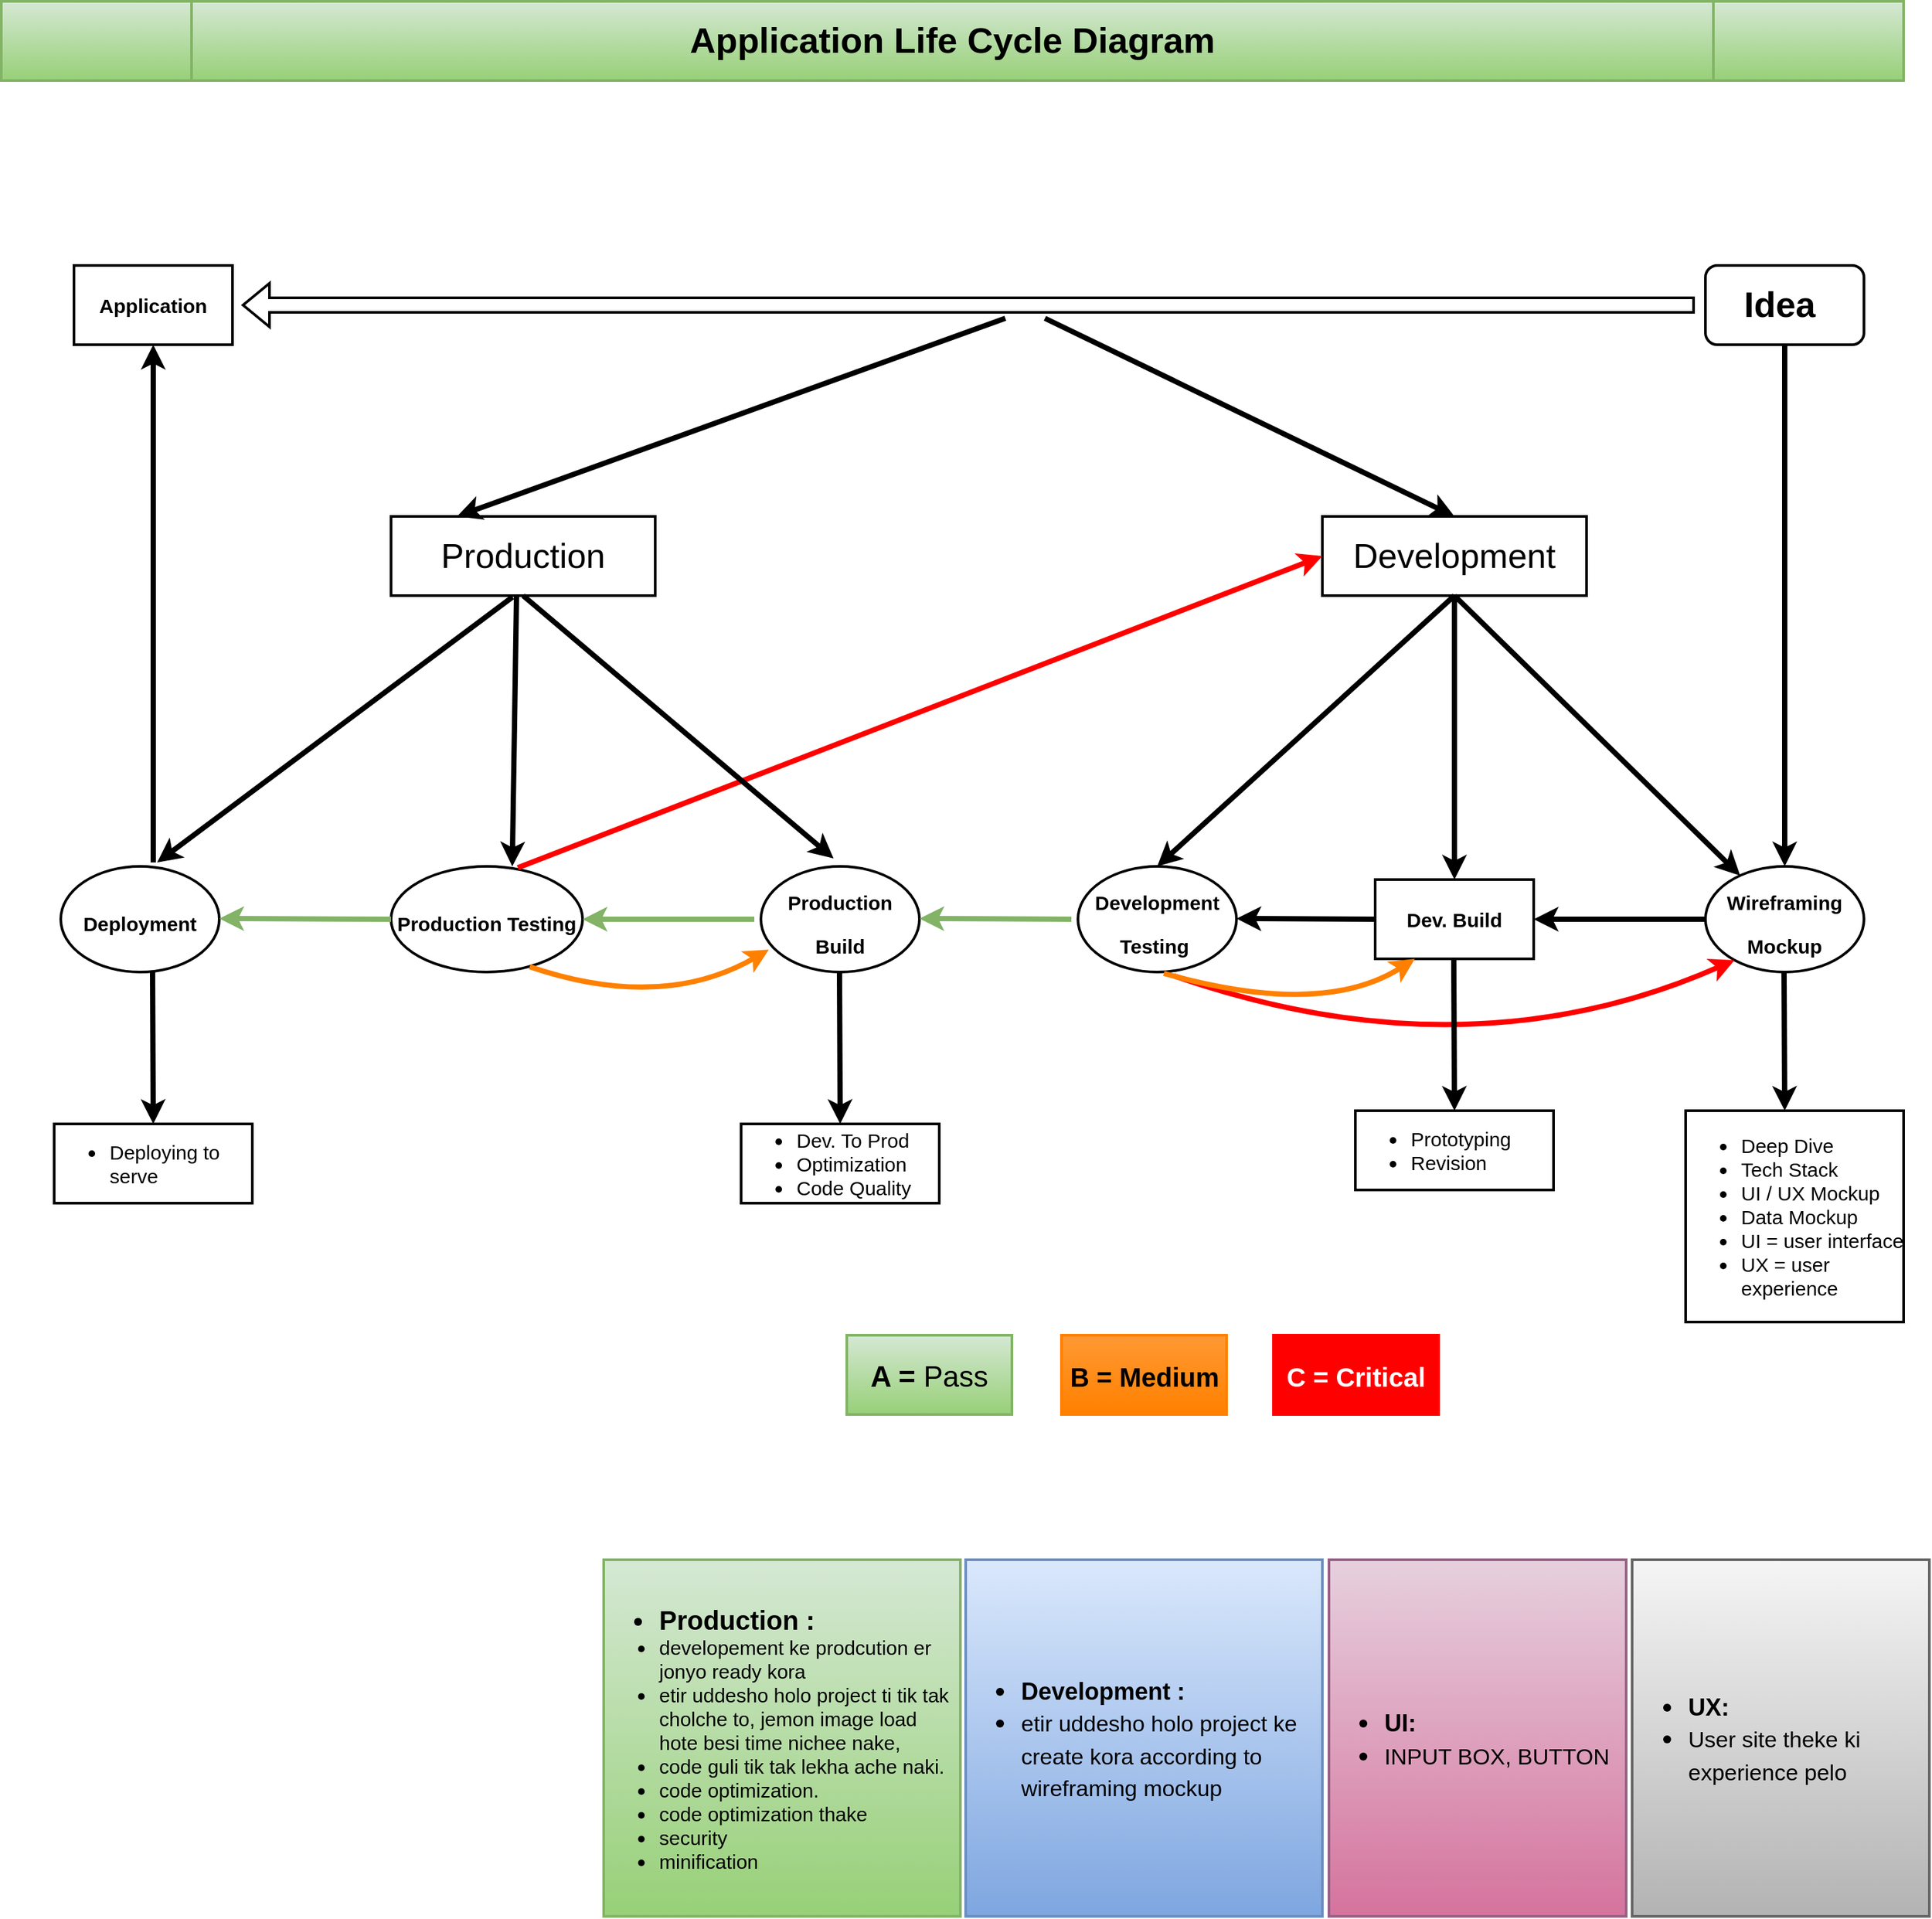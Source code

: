 <mxfile version="15.6.2" type="github" pages="3">
  <diagram id="QyyloWuUuczWYXhQfjAA" name="Page-3">
    <mxGraphModel dx="1784" dy="393" grid="1" gridSize="10" guides="1" tooltips="1" connect="1" arrows="1" fold="1" page="1" pageScale="1" pageWidth="850" pageHeight="1100" math="0" shadow="0">
      <root>
        <mxCell id="Z68wc-MWNhTlL6lFLuZK-0" />
        <mxCell id="Z68wc-MWNhTlL6lFLuZK-1" parent="Z68wc-MWNhTlL6lFLuZK-0" />
        <mxCell id="kr9_iDYJ5C5E8U4kxon4-0" value="&lt;font style=&quot;font-size: 27px&quot;&gt;&lt;b&gt;Application Life Cycle Diagram&lt;/b&gt;&lt;/font&gt;" style="shape=process;whiteSpace=wrap;html=1;backgroundOutline=1;fontSize=13;strokeWidth=2;align=center;fillColor=#d5e8d4;gradientColor=#97d077;strokeColor=#82b366;" vertex="1" parent="Z68wc-MWNhTlL6lFLuZK-1">
          <mxGeometry x="-600" y="20" width="1440" height="60" as="geometry" />
        </mxCell>
        <mxCell id="kr9_iDYJ5C5E8U4kxon4-1" value="&lt;font color=&quot;#000000&quot;&gt;&lt;b&gt;Idea&amp;nbsp;&lt;/b&gt;&lt;/font&gt;" style="rounded=1;whiteSpace=wrap;html=1;fontSize=27;fontColor=#FFFFFF;strokeWidth=2;align=center;" vertex="1" parent="Z68wc-MWNhTlL6lFLuZK-1">
          <mxGeometry x="690" y="220" width="120" height="60" as="geometry" />
        </mxCell>
        <mxCell id="kr9_iDYJ5C5E8U4kxon4-2" value="&lt;b&gt;&lt;font style=&quot;font-size: 15px&quot;&gt;Wireframing Mockup&lt;/font&gt;&lt;/b&gt;" style="ellipse;whiteSpace=wrap;html=1;fontSize=27;fontColor=#000000;strokeWidth=2;align=center;" vertex="1" parent="Z68wc-MWNhTlL6lFLuZK-1">
          <mxGeometry x="690" y="675" width="120" height="80" as="geometry" />
        </mxCell>
        <mxCell id="kr9_iDYJ5C5E8U4kxon4-3" value="&lt;b&gt;Dev. Build&lt;/b&gt;" style="rounded=0;whiteSpace=wrap;html=1;fontSize=15;fontColor=#000000;strokeWidth=2;align=center;" vertex="1" parent="Z68wc-MWNhTlL6lFLuZK-1">
          <mxGeometry x="440" y="685" width="120" height="60" as="geometry" />
        </mxCell>
        <mxCell id="kr9_iDYJ5C5E8U4kxon4-4" value="&lt;b&gt;&lt;font style=&quot;font-size: 15px&quot;&gt;Development&lt;br&gt;Testing&amp;nbsp;&lt;br&gt;&lt;/font&gt;&lt;/b&gt;" style="ellipse;whiteSpace=wrap;html=1;fontSize=27;fontColor=#000000;strokeWidth=2;align=center;" vertex="1" parent="Z68wc-MWNhTlL6lFLuZK-1">
          <mxGeometry x="215" y="675" width="120" height="80" as="geometry" />
        </mxCell>
        <mxCell id="kr9_iDYJ5C5E8U4kxon4-5" value="&lt;b&gt;&lt;font style=&quot;font-size: 15px&quot;&gt;Production Build&lt;/font&gt;&lt;/b&gt;" style="ellipse;whiteSpace=wrap;html=1;fontSize=27;fontColor=#000000;strokeWidth=2;align=center;" vertex="1" parent="Z68wc-MWNhTlL6lFLuZK-1">
          <mxGeometry x="-25" y="675" width="120" height="80" as="geometry" />
        </mxCell>
        <mxCell id="kr9_iDYJ5C5E8U4kxon4-6" value="&lt;b&gt;&lt;font style=&quot;font-size: 15px&quot;&gt;Production Testing&lt;/font&gt;&lt;/b&gt;" style="ellipse;whiteSpace=wrap;html=1;fontSize=27;fontColor=#000000;strokeWidth=2;align=center;" vertex="1" parent="Z68wc-MWNhTlL6lFLuZK-1">
          <mxGeometry x="-305" y="675" width="145" height="80" as="geometry" />
        </mxCell>
        <mxCell id="kr9_iDYJ5C5E8U4kxon4-7" value="&lt;b&gt;&lt;font style=&quot;font-size: 15px&quot;&gt;Deployment&lt;/font&gt;&lt;/b&gt;" style="ellipse;whiteSpace=wrap;html=1;fontSize=27;fontColor=#000000;strokeWidth=2;align=center;" vertex="1" parent="Z68wc-MWNhTlL6lFLuZK-1">
          <mxGeometry x="-555" y="675" width="120" height="80" as="geometry" />
        </mxCell>
        <mxCell id="kr9_iDYJ5C5E8U4kxon4-8" value="&lt;b&gt;Application&lt;/b&gt;" style="rounded=0;whiteSpace=wrap;html=1;fontSize=15;fontColor=#000000;strokeWidth=2;align=center;" vertex="1" parent="Z68wc-MWNhTlL6lFLuZK-1">
          <mxGeometry x="-545" y="220" width="120" height="60" as="geometry" />
        </mxCell>
        <mxCell id="kr9_iDYJ5C5E8U4kxon4-10" value="" style="shape=flexArrow;endArrow=classic;html=1;rounded=0;fontSize=15;fontColor=#000000;strokeWidth=2;" edge="1" parent="Z68wc-MWNhTlL6lFLuZK-1">
          <mxGeometry width="50" height="50" relative="1" as="geometry">
            <mxPoint x="682" y="250" as="sourcePoint" />
            <mxPoint x="-418" y="250" as="targetPoint" />
          </mxGeometry>
        </mxCell>
        <mxCell id="kr9_iDYJ5C5E8U4kxon4-11" value="" style="endArrow=classic;html=1;rounded=0;fontSize=16;fontColor=#000000;strokeWidth=4;exitX=0.5;exitY=1;exitDx=0;exitDy=0;entryX=0.5;entryY=0;entryDx=0;entryDy=0;" edge="1" parent="Z68wc-MWNhTlL6lFLuZK-1" source="kr9_iDYJ5C5E8U4kxon4-1" target="kr9_iDYJ5C5E8U4kxon4-2">
          <mxGeometry width="50" height="50" relative="1" as="geometry">
            <mxPoint x="740" y="480" as="sourcePoint" />
            <mxPoint x="750" y="660" as="targetPoint" />
          </mxGeometry>
        </mxCell>
        <mxCell id="kr9_iDYJ5C5E8U4kxon4-12" value="" style="endArrow=classic;html=1;rounded=0;fontSize=16;fontColor=#000000;strokeWidth=4;entryX=1;entryY=0.5;entryDx=0;entryDy=0;exitX=0;exitY=0.5;exitDx=0;exitDy=0;" edge="1" parent="Z68wc-MWNhTlL6lFLuZK-1" source="kr9_iDYJ5C5E8U4kxon4-2" target="kr9_iDYJ5C5E8U4kxon4-3">
          <mxGeometry width="50" height="50" relative="1" as="geometry">
            <mxPoint x="650" y="755" as="sourcePoint" />
            <mxPoint x="650" y="885" as="targetPoint" />
          </mxGeometry>
        </mxCell>
        <mxCell id="kr9_iDYJ5C5E8U4kxon4-13" value="" style="endArrow=classic;html=1;rounded=0;fontSize=16;fontColor=#000000;strokeWidth=4;entryX=1;entryY=0.5;entryDx=0;entryDy=0;" edge="1" parent="Z68wc-MWNhTlL6lFLuZK-1">
          <mxGeometry width="50" height="50" relative="1" as="geometry">
            <mxPoint x="440" y="715" as="sourcePoint" />
            <mxPoint x="335" y="714.5" as="targetPoint" />
          </mxGeometry>
        </mxCell>
        <mxCell id="kr9_iDYJ5C5E8U4kxon4-14" value="" style="endArrow=classic;html=1;rounded=0;fontSize=16;fontColor=#000000;strokeWidth=4;entryX=1;entryY=0.5;entryDx=0;entryDy=0;fillColor=#d5e8d4;gradientColor=#97d077;strokeColor=#82b366;" edge="1" parent="Z68wc-MWNhTlL6lFLuZK-1">
          <mxGeometry width="50" height="50" relative="1" as="geometry">
            <mxPoint x="210" y="715" as="sourcePoint" />
            <mxPoint x="95" y="714.5" as="targetPoint" />
          </mxGeometry>
        </mxCell>
        <mxCell id="kr9_iDYJ5C5E8U4kxon4-17" value="" style="endArrow=classic;html=1;rounded=0;fontSize=16;fontColor=#000000;strokeWidth=4;entryX=0.5;entryY=1;entryDx=0;entryDy=0;" edge="1" parent="Z68wc-MWNhTlL6lFLuZK-1" target="kr9_iDYJ5C5E8U4kxon4-8">
          <mxGeometry width="50" height="50" relative="1" as="geometry">
            <mxPoint x="-485" y="672" as="sourcePoint" />
            <mxPoint x="-440" y="510" as="targetPoint" />
          </mxGeometry>
        </mxCell>
        <mxCell id="kr9_iDYJ5C5E8U4kxon4-18" value="Development" style="rounded=0;whiteSpace=wrap;html=1;fontSize=26;fontColor=#000000;strokeWidth=2;align=center;" vertex="1" parent="Z68wc-MWNhTlL6lFLuZK-1">
          <mxGeometry x="400" y="410" width="200" height="60" as="geometry" />
        </mxCell>
        <mxCell id="kr9_iDYJ5C5E8U4kxon4-19" value="" style="endArrow=classic;html=1;rounded=0;fontSize=16;fontColor=#000000;strokeWidth=4;entryX=0.5;entryY=0;entryDx=0;entryDy=0;exitX=0.5;exitY=1;exitDx=0;exitDy=0;" edge="1" parent="Z68wc-MWNhTlL6lFLuZK-1" source="kr9_iDYJ5C5E8U4kxon4-18" target="kr9_iDYJ5C5E8U4kxon4-3">
          <mxGeometry width="50" height="50" relative="1" as="geometry">
            <mxPoint x="600" y="550" as="sourcePoint" />
            <mxPoint x="470" y="550" as="targetPoint" />
          </mxGeometry>
        </mxCell>
        <mxCell id="kr9_iDYJ5C5E8U4kxon4-20" value="" style="endArrow=classic;html=1;rounded=0;fontSize=16;fontColor=#000000;strokeWidth=4;entryX=0.5;entryY=0;entryDx=0;entryDy=0;" edge="1" parent="Z68wc-MWNhTlL6lFLuZK-1" target="kr9_iDYJ5C5E8U4kxon4-4">
          <mxGeometry width="50" height="50" relative="1" as="geometry">
            <mxPoint x="500" y="470" as="sourcePoint" />
            <mxPoint x="400" y="685" as="targetPoint" />
          </mxGeometry>
        </mxCell>
        <mxCell id="kr9_iDYJ5C5E8U4kxon4-21" value="" style="endArrow=classic;html=1;rounded=0;fontSize=16;fontColor=#000000;strokeWidth=4;exitX=0.5;exitY=1;exitDx=0;exitDy=0;" edge="1" parent="Z68wc-MWNhTlL6lFLuZK-1" source="kr9_iDYJ5C5E8U4kxon4-18" target="kr9_iDYJ5C5E8U4kxon4-2">
          <mxGeometry width="50" height="50" relative="1" as="geometry">
            <mxPoint x="600" y="470" as="sourcePoint" />
            <mxPoint x="600" y="685" as="targetPoint" />
          </mxGeometry>
        </mxCell>
        <mxCell id="kr9_iDYJ5C5E8U4kxon4-22" value="" style="endArrow=classic;html=1;rounded=0;fontSize=16;fontColor=#000000;strokeWidth=4;exitX=0.5;exitY=1;exitDx=0;exitDy=0;entryX=0.5;entryY=0;entryDx=0;entryDy=0;" edge="1" parent="Z68wc-MWNhTlL6lFLuZK-1" target="kr9_iDYJ5C5E8U4kxon4-18">
          <mxGeometry width="50" height="50" relative="1" as="geometry">
            <mxPoint x="190" y="260" as="sourcePoint" />
            <mxPoint x="317.326" y="467.966" as="targetPoint" />
          </mxGeometry>
        </mxCell>
        <mxCell id="kr9_iDYJ5C5E8U4kxon4-23" value="" style="curved=1;endArrow=classic;html=1;rounded=0;fontSize=26;fontColor=#000000;strokeWidth=4;entryX=0.183;entryY=0.95;entryDx=0;entryDy=0;entryPerimeter=0;exitX=0.608;exitY=1.038;exitDx=0;exitDy=0;fillColor=#f8cecc;gradientColor=#ea6b66;strokeColor=#FF0000;exitPerimeter=0;" edge="1" parent="Z68wc-MWNhTlL6lFLuZK-1" source="kr9_iDYJ5C5E8U4kxon4-4">
          <mxGeometry width="50" height="50" relative="1" as="geometry">
            <mxPoint x="275" y="750" as="sourcePoint" />
            <mxPoint x="711.96" y="746" as="targetPoint" />
            <Array as="points">
              <mxPoint x="510" y="835" />
            </Array>
          </mxGeometry>
        </mxCell>
        <mxCell id="kr9_iDYJ5C5E8U4kxon4-24" value="" style="endArrow=classic;html=1;rounded=0;fontSize=16;fontColor=#000000;strokeWidth=4;exitX=0.5;exitY=1;exitDx=0;exitDy=0;" edge="1" parent="Z68wc-MWNhTlL6lFLuZK-1">
          <mxGeometry width="50" height="50" relative="1" as="geometry">
            <mxPoint x="499.5" y="745" as="sourcePoint" />
            <mxPoint x="500" y="860" as="targetPoint" />
          </mxGeometry>
        </mxCell>
        <mxCell id="kr9_iDYJ5C5E8U4kxon4-25" value="&lt;ul&gt;&lt;li&gt;Prototyping&lt;/li&gt;&lt;li&gt;Revision&lt;/li&gt;&lt;/ul&gt;" style="rounded=0;whiteSpace=wrap;html=1;fontSize=15;fontColor=#000000;strokeWidth=2;align=left;" vertex="1" parent="Z68wc-MWNhTlL6lFLuZK-1">
          <mxGeometry x="425" y="860" width="150" height="60" as="geometry" />
        </mxCell>
        <mxCell id="kr9_iDYJ5C5E8U4kxon4-27" value="" style="curved=1;endArrow=classic;html=1;rounded=0;fontSize=26;fontColor=#000000;strokeWidth=4;entryX=0.25;entryY=1;entryDx=0;entryDy=0;strokeColor=#FF8000;" edge="1" parent="Z68wc-MWNhTlL6lFLuZK-1" target="kr9_iDYJ5C5E8U4kxon4-3">
          <mxGeometry width="50" height="50" relative="1" as="geometry">
            <mxPoint x="280" y="756" as="sourcePoint" />
            <mxPoint x="490" y="750" as="targetPoint" />
            <Array as="points">
              <mxPoint x="400" y="790" />
            </Array>
          </mxGeometry>
        </mxCell>
        <mxCell id="kr9_iDYJ5C5E8U4kxon4-28" value="&lt;font style=&quot;font-size: 22px&quot;&gt;&lt;b&gt;A = &lt;/b&gt;Pass&lt;/font&gt;" style="rounded=0;whiteSpace=wrap;html=1;fontSize=26;strokeWidth=2;align=center;fillColor=#d5e8d4;gradientColor=#97d077;strokeColor=#82b366;" vertex="1" parent="Z68wc-MWNhTlL6lFLuZK-1">
          <mxGeometry x="40" y="1030" width="125" height="60" as="geometry" />
        </mxCell>
        <mxCell id="kr9_iDYJ5C5E8U4kxon4-29" value="&lt;font size=&quot;1&quot;&gt;&lt;b style=&quot;font-size: 20px&quot;&gt;B = Medium&lt;/b&gt;&lt;/font&gt;" style="rounded=0;whiteSpace=wrap;html=1;fontSize=26;strokeWidth=2;align=center;fillColor=#FF9933;strokeColor=#FF8000;gradientColor=#FF8000;" vertex="1" parent="Z68wc-MWNhTlL6lFLuZK-1">
          <mxGeometry x="202.5" y="1030" width="125" height="60" as="geometry" />
        </mxCell>
        <mxCell id="kr9_iDYJ5C5E8U4kxon4-31" value="&lt;font size=&quot;1&quot; color=&quot;#ffffff&quot;&gt;&lt;b style=&quot;font-size: 20px&quot;&gt;C = Critical&lt;/b&gt;&lt;/font&gt;" style="rounded=0;whiteSpace=wrap;html=1;fontSize=26;strokeWidth=2;align=center;fillColor=#FF0000;strokeColor=#FF0000;gradientColor=#FF0000;" vertex="1" parent="Z68wc-MWNhTlL6lFLuZK-1">
          <mxGeometry x="363" y="1030" width="125" height="60" as="geometry" />
        </mxCell>
        <mxCell id="kr9_iDYJ5C5E8U4kxon4-32" value="" style="endArrow=classic;html=1;rounded=0;fontSize=16;fontColor=#000000;strokeWidth=4;exitX=0.5;exitY=1;exitDx=0;exitDy=0;" edge="1" parent="Z68wc-MWNhTlL6lFLuZK-1">
          <mxGeometry width="50" height="50" relative="1" as="geometry">
            <mxPoint x="34.5" y="755" as="sourcePoint" />
            <mxPoint x="35" y="870" as="targetPoint" />
          </mxGeometry>
        </mxCell>
        <mxCell id="kr9_iDYJ5C5E8U4kxon4-33" value="&lt;ul&gt;&lt;li&gt;Dev. To Prod&lt;/li&gt;&lt;li&gt;Optimization&lt;/li&gt;&lt;li&gt;Code Quality&lt;/li&gt;&lt;/ul&gt;" style="rounded=0;whiteSpace=wrap;html=1;fontSize=15;fontColor=#000000;strokeWidth=2;align=left;" vertex="1" parent="Z68wc-MWNhTlL6lFLuZK-1">
          <mxGeometry x="-40" y="870" width="150" height="60" as="geometry" />
        </mxCell>
        <mxCell id="kr9_iDYJ5C5E8U4kxon4-34" value="" style="endArrow=classic;html=1;rounded=0;fontSize=16;fontColor=#000000;strokeWidth=4;fillColor=#d5e8d4;gradientColor=#97d077;strokeColor=#82b366;" edge="1" parent="Z68wc-MWNhTlL6lFLuZK-1">
          <mxGeometry width="50" height="50" relative="1" as="geometry">
            <mxPoint x="-30" y="715" as="sourcePoint" />
            <mxPoint x="-160" y="715" as="targetPoint" />
          </mxGeometry>
        </mxCell>
        <mxCell id="kr9_iDYJ5C5E8U4kxon4-35" value="" style="endArrow=classic;html=1;rounded=0;fontSize=20;fontColor=#FFFFFF;strokeColor=#FF0000;strokeWidth=4;entryX=0;entryY=0.5;entryDx=0;entryDy=0;exitX=0.662;exitY=0.013;exitDx=0;exitDy=0;exitPerimeter=0;" edge="1" parent="Z68wc-MWNhTlL6lFLuZK-1" source="kr9_iDYJ5C5E8U4kxon4-6" target="kr9_iDYJ5C5E8U4kxon4-18">
          <mxGeometry width="50" height="50" relative="1" as="geometry">
            <mxPoint x="-210" y="670" as="sourcePoint" />
            <mxPoint x="-170" y="625" as="targetPoint" />
          </mxGeometry>
        </mxCell>
        <mxCell id="kr9_iDYJ5C5E8U4kxon4-36" value="" style="curved=1;endArrow=classic;html=1;rounded=0;fontSize=26;fontColor=#000000;strokeWidth=4;entryX=0.05;entryY=0.788;entryDx=0;entryDy=0;strokeColor=#FF8000;entryPerimeter=0;" edge="1" parent="Z68wc-MWNhTlL6lFLuZK-1" target="kr9_iDYJ5C5E8U4kxon4-5">
          <mxGeometry width="50" height="50" relative="1" as="geometry">
            <mxPoint x="-200" y="751" as="sourcePoint" />
            <mxPoint x="-30" y="740" as="targetPoint" />
            <Array as="points">
              <mxPoint x="-100" y="785" />
            </Array>
          </mxGeometry>
        </mxCell>
        <mxCell id="kr9_iDYJ5C5E8U4kxon4-37" value="&lt;ul&gt;&lt;li&gt;Deep Dive&lt;/li&gt;&lt;li&gt;Tech Stack&lt;/li&gt;&lt;li&gt;UI / UX Mockup&lt;/li&gt;&lt;li&gt;Data Mockup&lt;/li&gt;&lt;li&gt;UI = user interface&lt;/li&gt;&lt;li&gt;UX = user experience&lt;/li&gt;&lt;/ul&gt;" style="rounded=0;whiteSpace=wrap;html=1;fontSize=15;fontColor=#000000;strokeWidth=2;align=left;" vertex="1" parent="Z68wc-MWNhTlL6lFLuZK-1">
          <mxGeometry x="675" y="860" width="165" height="160" as="geometry" />
        </mxCell>
        <mxCell id="kr9_iDYJ5C5E8U4kxon4-38" value="" style="endArrow=classic;html=1;rounded=0;fontSize=16;fontColor=#000000;strokeWidth=4;exitX=0.5;exitY=1;exitDx=0;exitDy=0;" edge="1" parent="Z68wc-MWNhTlL6lFLuZK-1">
          <mxGeometry width="50" height="50" relative="1" as="geometry">
            <mxPoint x="749.5" y="755" as="sourcePoint" />
            <mxPoint x="750" y="860" as="targetPoint" />
          </mxGeometry>
        </mxCell>
        <mxCell id="kr9_iDYJ5C5E8U4kxon4-39" value="&lt;ul&gt;&lt;li&gt;&lt;font size=&quot;1&quot;&gt;&lt;b style=&quot;font-size: 18px&quot;&gt;Development :&amp;nbsp;&lt;/b&gt;&lt;/font&gt;&lt;/li&gt;&lt;li&gt;&lt;font style=&quot;font-size: 17px&quot;&gt;etir uddesho holo project ke create kora according to wireframing mockup&lt;/font&gt;&lt;/li&gt;&lt;/ul&gt;" style="rounded=0;whiteSpace=wrap;html=1;fontSize=20;strokeWidth=2;align=left;fillColor=#dae8fc;gradientColor=#7ea6e0;strokeColor=#6c8ebf;" vertex="1" parent="Z68wc-MWNhTlL6lFLuZK-1">
          <mxGeometry x="130" y="1200" width="270" height="270" as="geometry" />
        </mxCell>
        <mxCell id="kr9_iDYJ5C5E8U4kxon4-40" value="Production" style="rounded=0;whiteSpace=wrap;html=1;fontSize=26;fontColor=#000000;strokeWidth=2;align=center;" vertex="1" parent="Z68wc-MWNhTlL6lFLuZK-1">
          <mxGeometry x="-305" y="410" width="200" height="60" as="geometry" />
        </mxCell>
        <mxCell id="kr9_iDYJ5C5E8U4kxon4-41" value="&lt;ul&gt;&lt;li&gt;&lt;b&gt;&lt;font style=&quot;font-size: 20px&quot;&gt;Production :&lt;/font&gt;&lt;/b&gt;&lt;/li&gt;&lt;li style=&quot;font-size: 15px&quot;&gt;developement ke prodcution er jonyo ready kora&lt;/li&gt;&lt;li style=&quot;font-size: 15px&quot;&gt;&lt;font style=&quot;font-size: 15px&quot;&gt;etir uddesho holo project ti tik tak cholche to, jemon image load hote besi time nichee nake,&amp;nbsp;&lt;/font&gt;&lt;/li&gt;&lt;li style=&quot;font-size: 15px&quot;&gt;&lt;font style=&quot;font-size: 15px&quot;&gt;code guli tik tak lekha ache naki.&lt;/font&gt;&lt;/li&gt;&lt;li style=&quot;font-size: 15px&quot;&gt;&lt;font style=&quot;font-size: 15px&quot;&gt;code optimization.&lt;/font&gt;&lt;/li&gt;&lt;li style=&quot;font-size: 15px&quot;&gt;&lt;font style=&quot;font-size: 15px&quot;&gt;code optimization thake&lt;/font&gt;&lt;/li&gt;&lt;li style=&quot;font-size: 15px&quot;&gt;&lt;font style=&quot;font-size: 15px&quot;&gt;security&lt;/font&gt;&lt;/li&gt;&lt;li style=&quot;font-size: 15px&quot;&gt;&lt;font style=&quot;font-size: 15px&quot;&gt;minification&lt;/font&gt;&lt;/li&gt;&lt;/ul&gt;" style="rounded=0;whiteSpace=wrap;html=1;fontSize=20;strokeWidth=2;align=left;fillColor=#d5e8d4;gradientColor=#97d077;strokeColor=#82b366;" vertex="1" parent="Z68wc-MWNhTlL6lFLuZK-1">
          <mxGeometry x="-144" y="1200" width="270" height="270" as="geometry" />
        </mxCell>
        <mxCell id="kr9_iDYJ5C5E8U4kxon4-42" value="" style="endArrow=classic;html=1;rounded=0;fontSize=16;fontColor=#000000;strokeWidth=4;entryX=1;entryY=0.5;entryDx=0;entryDy=0;fillColor=#d5e8d4;gradientColor=#97d077;strokeColor=#82b366;exitX=0;exitY=0.5;exitDx=0;exitDy=0;" edge="1" parent="Z68wc-MWNhTlL6lFLuZK-1" source="kr9_iDYJ5C5E8U4kxon4-6">
          <mxGeometry width="50" height="50" relative="1" as="geometry">
            <mxPoint x="-310" y="715" as="sourcePoint" />
            <mxPoint x="-435" y="714.5" as="targetPoint" />
          </mxGeometry>
        </mxCell>
        <mxCell id="kr9_iDYJ5C5E8U4kxon4-44" value="&lt;ul&gt;&lt;li&gt;&lt;font size=&quot;1&quot;&gt;&lt;b style=&quot;font-size: 18px&quot;&gt;UI:&amp;nbsp;&lt;/b&gt;&lt;/font&gt;&lt;/li&gt;&lt;li&gt;&lt;font style=&quot;font-size: 17px&quot;&gt;INPUT BOX, BUTTON&lt;/font&gt;&lt;/li&gt;&lt;/ul&gt;" style="rounded=0;whiteSpace=wrap;html=1;fontSize=20;strokeWidth=2;align=left;fillColor=#e6d0de;gradientColor=#d5739d;strokeColor=#996185;" vertex="1" parent="Z68wc-MWNhTlL6lFLuZK-1">
          <mxGeometry x="405" y="1200" width="225" height="270" as="geometry" />
        </mxCell>
        <mxCell id="kr9_iDYJ5C5E8U4kxon4-45" value="&lt;ul&gt;&lt;li&gt;&lt;font size=&quot;1&quot;&gt;&lt;b style=&quot;font-size: 18px&quot;&gt;UX:&amp;nbsp;&lt;/b&gt;&lt;/font&gt;&lt;/li&gt;&lt;li&gt;&lt;font style=&quot;font-size: 17px&quot;&gt;User site theke ki experience pelo&lt;/font&gt;&lt;/li&gt;&lt;/ul&gt;" style="rounded=0;whiteSpace=wrap;html=1;fontSize=20;strokeWidth=2;align=left;fillColor=#f5f5f5;gradientColor=#b3b3b3;strokeColor=#666666;" vertex="1" parent="Z68wc-MWNhTlL6lFLuZK-1">
          <mxGeometry x="634.5" y="1200" width="225" height="270" as="geometry" />
        </mxCell>
        <mxCell id="kr9_iDYJ5C5E8U4kxon4-46" value="" style="endArrow=classic;html=1;rounded=0;fontSize=16;fontColor=#000000;strokeWidth=4;entryX=0.25;entryY=0;entryDx=0;entryDy=0;" edge="1" parent="Z68wc-MWNhTlL6lFLuZK-1" target="kr9_iDYJ5C5E8U4kxon4-40">
          <mxGeometry width="50" height="50" relative="1" as="geometry">
            <mxPoint x="160" y="260" as="sourcePoint" />
            <mxPoint x="170" y="440" as="targetPoint" />
          </mxGeometry>
        </mxCell>
        <mxCell id="kr9_iDYJ5C5E8U4kxon4-47" value="" style="endArrow=classic;html=1;rounded=0;fontSize=16;fontColor=#000000;strokeWidth=4;entryX=0.608;entryY=-0.037;entryDx=0;entryDy=0;exitX=0.46;exitY=1.017;exitDx=0;exitDy=0;entryPerimeter=0;exitPerimeter=0;" edge="1" parent="Z68wc-MWNhTlL6lFLuZK-1" source="kr9_iDYJ5C5E8U4kxon4-40" target="kr9_iDYJ5C5E8U4kxon4-7">
          <mxGeometry width="50" height="50" relative="1" as="geometry">
            <mxPoint x="-285" y="470" as="sourcePoint" />
            <mxPoint x="-410" y="675" as="targetPoint" />
          </mxGeometry>
        </mxCell>
        <mxCell id="kr9_iDYJ5C5E8U4kxon4-48" value="" style="endArrow=classic;html=1;rounded=0;fontSize=16;fontColor=#000000;strokeWidth=4;exitX=0.5;exitY=1;exitDx=0;exitDy=0;" edge="1" parent="Z68wc-MWNhTlL6lFLuZK-1" source="kr9_iDYJ5C5E8U4kxon4-40">
          <mxGeometry width="50" height="50" relative="1" as="geometry">
            <mxPoint x="-88.96" y="470" as="sourcePoint" />
            <mxPoint x="30" y="669" as="targetPoint" />
          </mxGeometry>
        </mxCell>
        <mxCell id="kr9_iDYJ5C5E8U4kxon4-49" value="" style="endArrow=classic;html=1;rounded=0;fontSize=16;fontColor=#000000;strokeWidth=4;exitX=0.5;exitY=1;exitDx=0;exitDy=0;entryX=0.633;entryY=0;entryDx=0;entryDy=0;entryPerimeter=0;" edge="1" parent="Z68wc-MWNhTlL6lFLuZK-1" target="kr9_iDYJ5C5E8U4kxon4-6">
          <mxGeometry width="50" height="50" relative="1" as="geometry">
            <mxPoint x="-210" y="470" as="sourcePoint" />
            <mxPoint x="-230" y="670" as="targetPoint" />
          </mxGeometry>
        </mxCell>
        <mxCell id="kr9_iDYJ5C5E8U4kxon4-50" value="" style="endArrow=classic;html=1;rounded=0;fontSize=16;fontColor=#000000;strokeWidth=4;exitX=0.5;exitY=1;exitDx=0;exitDy=0;" edge="1" parent="Z68wc-MWNhTlL6lFLuZK-1">
          <mxGeometry width="50" height="50" relative="1" as="geometry">
            <mxPoint x="-485.5" y="755" as="sourcePoint" />
            <mxPoint x="-485" y="870" as="targetPoint" />
          </mxGeometry>
        </mxCell>
        <mxCell id="kr9_iDYJ5C5E8U4kxon4-51" value="&lt;ul&gt;&lt;li&gt;Deploying to serve&lt;br&gt;&lt;/li&gt;&lt;/ul&gt;" style="rounded=0;whiteSpace=wrap;html=1;fontSize=15;fontColor=#000000;strokeWidth=2;align=left;" vertex="1" parent="Z68wc-MWNhTlL6lFLuZK-1">
          <mxGeometry x="-560" y="870" width="150" height="60" as="geometry" />
        </mxCell>
      </root>
    </mxGraphModel>
  </diagram>
  <diagram id="wUXuVK7lzeDzBUgEKoNh" name="Page-2">
    <mxGraphModel dx="934" dy="393" grid="1" gridSize="10" guides="1" tooltips="1" connect="1" arrows="1" fold="1" page="1" pageScale="1" pageWidth="850" pageHeight="1100" math="0" shadow="0">
      <root>
        <mxCell id="37hczFDKBGqgZMmw7hRU-0" />
        <mxCell id="37hczFDKBGqgZMmw7hRU-1" parent="37hczFDKBGqgZMmw7hRU-0" />
        <mxCell id="23XzPQEsiqmdK9bYlkSw-0" value="&lt;b&gt;A Part of Consume able any Product , Our Target is find out the data consume able to create a Ecommerce&amp;nbsp;Application&lt;/b&gt;" style="shape=process;whiteSpace=wrap;html=1;backgroundOutline=1;fontSize=17;strokeWidth=2;fillColor=#b0e3e6;strokeColor=#0e8088;" vertex="1" parent="37hczFDKBGqgZMmw7hRU-1">
          <mxGeometry x="10" y="10" width="1230" height="60" as="geometry" />
        </mxCell>
        <mxCell id="23XzPQEsiqmdK9bYlkSw-1" value="" style="verticalAlign=top;verticalLabelPosition=bottom;labelPosition=center;align=center;html=1;outlineConnect=0;fillColor=#fad7ac;strokeColor=#b46504;gradientDirection=north;strokeWidth=2;shape=mxgraph.networks.pc;fontSize=17;" vertex="1" parent="37hczFDKBGqgZMmw7hRU-1">
          <mxGeometry x="250" y="342" width="100" height="70" as="geometry" />
        </mxCell>
        <mxCell id="23XzPQEsiqmdK9bYlkSw-2" value="" style="verticalAlign=top;verticalLabelPosition=bottom;labelPosition=center;align=center;html=1;outlineConnect=0;fillColor=#b1ddf0;strokeColor=#10739e;gradientDirection=north;strokeWidth=2;shape=mxgraph.networks.pc;fontSize=17;" vertex="1" parent="37hczFDKBGqgZMmw7hRU-1">
          <mxGeometry x="520" y="342" width="100" height="70" as="geometry" />
        </mxCell>
        <mxCell id="23XzPQEsiqmdK9bYlkSw-3" value="" style="verticalLabelPosition=bottom;verticalAlign=top;html=1;shadow=0;dashed=0;strokeWidth=1;shape=mxgraph.android.phone2;strokeColor=#0e8088;fontSize=17;fillColor=#b0e3e6;" vertex="1" parent="37hczFDKBGqgZMmw7hRU-1">
          <mxGeometry x="250" y="521" width="90" height="140" as="geometry" />
        </mxCell>
        <mxCell id="23XzPQEsiqmdK9bYlkSw-4" value="" style="verticalLabelPosition=bottom;verticalAlign=top;html=1;shadow=0;dashed=0;strokeWidth=1;shape=mxgraph.android.phone2;strokeColor=#ae4132;fontSize=17;fillColor=#fad9d5;" vertex="1" parent="37hczFDKBGqgZMmw7hRU-1">
          <mxGeometry x="530" y="521" width="90" height="140" as="geometry" />
        </mxCell>
        <mxCell id="23XzPQEsiqmdK9bYlkSw-5" value="" style="verticalLabelPosition=bottom;verticalAlign=top;html=1;shadow=0;dashed=0;strokeWidth=1;shape=mxgraph.android.phone2;strokeColor=#56517e;fontSize=17;fillColor=#d0cee2;" vertex="1" parent="37hczFDKBGqgZMmw7hRU-1">
          <mxGeometry x="390" y="643" width="90" height="140" as="geometry" />
        </mxCell>
        <mxCell id="23XzPQEsiqmdK9bYlkSw-6" value="&lt;font style=&quot;font-size: 13px&quot;&gt;&lt;b&gt;Desktop Application&lt;/b&gt;&lt;/font&gt;" style="whiteSpace=wrap;html=1;fontSize=17;strokeWidth=2;strokeColor=none;" vertex="1" parent="37hczFDKBGqgZMmw7hRU-1">
          <mxGeometry x="240" y="270" width="140" height="60" as="geometry" />
        </mxCell>
        <mxCell id="23XzPQEsiqmdK9bYlkSw-7" value="&lt;font style=&quot;font-size: 13px&quot;&gt;&lt;b&gt;Web Application&lt;/b&gt;&lt;/font&gt;" style="whiteSpace=wrap;html=1;fontSize=17;strokeWidth=2;strokeColor=none;" vertex="1" parent="37hczFDKBGqgZMmw7hRU-1">
          <mxGeometry x="505" y="270" width="140" height="60" as="geometry" />
        </mxCell>
        <mxCell id="23XzPQEsiqmdK9bYlkSw-8" value="&lt;font style=&quot;font-size: 13px&quot;&gt;&lt;b&gt;Android Application&lt;/b&gt;&lt;/font&gt;" style="whiteSpace=wrap;html=1;fontSize=17;strokeWidth=2;strokeColor=none;" vertex="1" parent="37hczFDKBGqgZMmw7hRU-1">
          <mxGeometry x="230" y="440" width="140" height="60" as="geometry" />
        </mxCell>
        <mxCell id="23XzPQEsiqmdK9bYlkSw-9" value="&lt;font style=&quot;font-size: 13px&quot;&gt;&lt;b&gt;IOS Application&lt;/b&gt;&lt;/font&gt;" style="whiteSpace=wrap;html=1;fontSize=17;strokeWidth=2;strokeColor=none;" vertex="1" parent="37hczFDKBGqgZMmw7hRU-1">
          <mxGeometry x="510" y="440" width="140" height="60" as="geometry" />
        </mxCell>
        <mxCell id="23XzPQEsiqmdK9bYlkSw-10" value="&lt;span style=&quot;font-size: 13px&quot;&gt;&lt;b&gt;Mobile Browser Means Responsive&lt;/b&gt;&lt;/span&gt;" style="whiteSpace=wrap;html=1;fontSize=17;strokeWidth=2;strokeColor=none;" vertex="1" parent="37hczFDKBGqgZMmw7hRU-1">
          <mxGeometry x="370" y="560" width="140" height="60" as="geometry" />
        </mxCell>
        <mxCell id="23XzPQEsiqmdK9bYlkSw-13" style="edgeStyle=orthogonalEdgeStyle;rounded=0;orthogonalLoop=1;jettySize=auto;html=1;fontSize=14;strokeWidth=3;fillColor=#f8cecc;strokeColor=#b85450;" edge="1" parent="37hczFDKBGqgZMmw7hRU-1" source="23XzPQEsiqmdK9bYlkSw-11">
          <mxGeometry relative="1" as="geometry">
            <mxPoint x="440" y="980" as="targetPoint" />
          </mxGeometry>
        </mxCell>
        <mxCell id="23XzPQEsiqmdK9bYlkSw-11" value="&lt;ul style=&quot;font-size: 14px&quot;&gt;&lt;li&gt;&amp;nbsp;We choose our consume able platform is desktop , web, android, ios, mobile&amp;nbsp; browser means response for ecommerce project&lt;/li&gt;&lt;/ul&gt;" style="rounded=0;whiteSpace=wrap;html=1;fontSize=13;strokeWidth=2;align=left;fillColor=#dae8fc;gradientColor=#7ea6e0;strokeColor=#6c8ebf;" vertex="1" parent="37hczFDKBGqgZMmw7hRU-1">
          <mxGeometry x="295" y="820" width="290" height="90" as="geometry" />
        </mxCell>
        <mxCell id="23XzPQEsiqmdK9bYlkSw-14" value="&lt;ul&gt;&lt;li&gt;After decide our target&lt;/li&gt;&lt;li&gt;Now decide your preferable platform to make these type application&lt;br&gt;&lt;/li&gt;&lt;li&gt;Stack stand for choose the preferable platform for any project&lt;/li&gt;&lt;/ul&gt;" style="rounded=0;whiteSpace=wrap;html=1;fontSize=14;strokeWidth=2;align=left;fillColor=#d5e8d4;gradientColor=#97d077;strokeColor=#82b366;" vertex="1" parent="37hczFDKBGqgZMmw7hRU-1">
          <mxGeometry x="295" y="978" width="290" height="102" as="geometry" />
        </mxCell>
        <mxCell id="23XzPQEsiqmdK9bYlkSw-15" value="&amp;nbsp; &amp;nbsp; &lt;b&gt;Consume able is the Which platform based our project mane amader project kotai kotai applicable hobe&lt;/b&gt;&lt;br&gt;&lt;ol&gt;&lt;li&gt;Desktop Application With responsive or not&amp;nbsp;&lt;/li&gt;&lt;li&gt;Web Application&lt;/li&gt;&lt;li&gt;Mobile Application&lt;/li&gt;&lt;/ol&gt;&lt;div&gt;&lt;ul&gt;&lt;li&gt;If we want to create any blog then our consume able is Desktop&lt;/li&gt;&lt;li&gt;If we want to create any Ecommerce then our consume able is&amp;nbsp;&lt;/li&gt;&lt;li&gt;Desktop, Web Application &amp;amp; Mobile Application&lt;/li&gt;&lt;/ul&gt;&lt;br&gt;&lt;/div&gt;" style="rounded=0;whiteSpace=wrap;html=1;fontSize=14;strokeWidth=2;align=left;fillColor=#d5e8d4;strokeColor=#82b366;" vertex="1" parent="37hczFDKBGqgZMmw7hRU-1">
          <mxGeometry x="250" y="80" width="450" height="200" as="geometry" />
        </mxCell>
        <mxCell id="23XzPQEsiqmdK9bYlkSw-16" value="Charges For creating project Different platform" style="swimlane;fontSize=14;strokeWidth=2;align=left;fillColor=#f8cecc;strokeColor=#b85450;startSize=23;" vertex="1" parent="37hczFDKBGqgZMmw7hRU-1">
          <mxGeometry x="265" y="1140" width="350" height="250" as="geometry">
            <mxRectangle x="265" y="1140" width="350" height="23" as="alternateBounds" />
          </mxGeometry>
        </mxCell>
        <mxCell id="23XzPQEsiqmdK9bYlkSw-17" value="&lt;b&gt;Web Application&amp;nbsp; =&amp;gt;&lt;/b&gt; &lt;b&gt;20,000&lt;/b&gt;" style="text;html=1;align=center;verticalAlign=middle;resizable=0;points=[];autosize=1;strokeColor=none;fillColor=none;fontSize=14;" vertex="1" parent="23XzPQEsiqmdK9bYlkSw-16">
          <mxGeometry x="20" y="40" width="200" height="20" as="geometry" />
        </mxCell>
        <mxCell id="23XzPQEsiqmdK9bYlkSw-18" value="&lt;b&gt;IOS Application&amp;nbsp; =&amp;gt;&lt;/b&gt; &lt;b&gt;1,10,000&lt;/b&gt;" style="text;html=1;align=center;verticalAlign=middle;resizable=0;points=[];autosize=1;strokeColor=none;fillColor=none;fontSize=14;" vertex="1" parent="23XzPQEsiqmdK9bYlkSw-16">
          <mxGeometry x="20" y="70" width="200" height="20" as="geometry" />
        </mxCell>
        <mxCell id="23XzPQEsiqmdK9bYlkSw-19" value="&lt;b&gt;Android Application&amp;nbsp; =&amp;gt;&lt;/b&gt;&amp;nbsp;&lt;b&gt;60,000&lt;/b&gt;" style="text;html=1;align=center;verticalAlign=middle;resizable=0;points=[];autosize=1;strokeColor=none;fillColor=none;fontSize=14;" vertex="1" parent="23XzPQEsiqmdK9bYlkSw-16">
          <mxGeometry x="20" y="100" width="220" height="20" as="geometry" />
        </mxCell>
        <mxCell id="23XzPQEsiqmdK9bYlkSw-20" value="&lt;b&gt;Server Coast&amp;nbsp; =&amp;gt;&lt;/b&gt;&amp;nbsp;2&lt;b&gt;0,000&lt;/b&gt;" style="text;html=1;align=center;verticalAlign=middle;resizable=0;points=[];autosize=1;strokeColor=none;fillColor=none;fontSize=14;" vertex="1" parent="23XzPQEsiqmdK9bYlkSw-16">
          <mxGeometry x="45" y="130" width="170" height="20" as="geometry" />
        </mxCell>
        <mxCell id="23XzPQEsiqmdK9bYlkSw-23" value="&lt;b&gt;Company Coast&amp;nbsp; =&amp;gt;&lt;/b&gt;&amp;nbsp; &amp;nbsp;5&lt;b&gt;0,000&lt;/b&gt;" style="text;html=1;align=center;verticalAlign=middle;resizable=0;points=[];autosize=1;strokeColor=none;fillColor=none;fontSize=14;" vertex="1" parent="23XzPQEsiqmdK9bYlkSw-16">
          <mxGeometry x="30" y="160" width="200" height="20" as="geometry" />
        </mxCell>
        <mxCell id="23XzPQEsiqmdK9bYlkSw-24" value="&lt;b&gt;Total&amp;nbsp; =&amp;gt;&lt;/b&gt;&amp;nbsp; &amp;nbsp;2, 6&lt;b&gt;0,000&lt;/b&gt;" style="text;html=1;align=center;verticalAlign=middle;resizable=0;points=[];autosize=1;strokeColor=none;fillColor=none;fontSize=14;" vertex="1" parent="23XzPQEsiqmdK9bYlkSw-16">
          <mxGeometry x="50" y="190" width="140" height="20" as="geometry" />
        </mxCell>
        <mxCell id="23XzPQEsiqmdK9bYlkSw-32" value="&lt;b&gt;These amount is so large and make to long time&lt;/b&gt;" style="text;html=1;align=center;verticalAlign=middle;resizable=0;points=[];autosize=1;strokeColor=none;fillColor=none;fontSize=12;" vertex="1" parent="23XzPQEsiqmdK9bYlkSw-16">
          <mxGeometry x="15" y="220" width="290" height="20" as="geometry" />
        </mxCell>
        <mxCell id="23XzPQEsiqmdK9bYlkSw-25" value="&lt;div style=&quot;font-size: 13px;&quot;&gt;&lt;b style=&quot;font-size: 13px;&quot;&gt;Consumable Means Project kotai kotai applicable hobe&lt;/b&gt;&lt;/div&gt;" style="ellipse;whiteSpace=wrap;html=1;fontSize=13;strokeWidth=2;align=center;fillColor=#dae8fc;gradientColor=#7ea6e0;strokeColor=#6c8ebf;" vertex="1" parent="37hczFDKBGqgZMmw7hRU-1">
          <mxGeometry x="370" y="390" width="150" height="90" as="geometry" />
        </mxCell>
        <mxCell id="23XzPQEsiqmdK9bYlkSw-26" value="" style="endArrow=classic;html=1;rounded=0;fontSize=12;strokeWidth=1;" edge="1" parent="37hczFDKBGqgZMmw7hRU-1" target="23XzPQEsiqmdK9bYlkSw-25">
          <mxGeometry width="50" height="50" relative="1" as="geometry">
            <mxPoint x="350" y="380" as="sourcePoint" />
            <mxPoint x="400" y="330" as="targetPoint" />
          </mxGeometry>
        </mxCell>
        <mxCell id="23XzPQEsiqmdK9bYlkSw-27" value="" style="endArrow=classic;html=1;rounded=0;fontSize=12;strokeWidth=1;exitX=0;exitY=0.364;exitDx=0;exitDy=0;exitPerimeter=0;" edge="1" parent="37hczFDKBGqgZMmw7hRU-1" source="23XzPQEsiqmdK9bYlkSw-2" target="23XzPQEsiqmdK9bYlkSw-25">
          <mxGeometry width="50" height="50" relative="1" as="geometry">
            <mxPoint x="490" y="367.51" as="sourcePoint" />
            <mxPoint x="541.443" y="400.0" as="targetPoint" />
          </mxGeometry>
        </mxCell>
        <mxCell id="23XzPQEsiqmdK9bYlkSw-28" value="" style="endArrow=classic;html=1;rounded=0;fontSize=12;strokeWidth=1;" edge="1" parent="37hczFDKBGqgZMmw7hRU-1" target="23XzPQEsiqmdK9bYlkSw-25">
          <mxGeometry width="50" height="50" relative="1" as="geometry">
            <mxPoint x="333.56" y="521" as="sourcePoint" />
            <mxPoint x="385.003" y="553.49" as="targetPoint" />
          </mxGeometry>
        </mxCell>
        <mxCell id="23XzPQEsiqmdK9bYlkSw-29" value="" style="endArrow=classic;html=1;rounded=0;fontSize=12;strokeWidth=1;" edge="1" parent="37hczFDKBGqgZMmw7hRU-1" target="23XzPQEsiqmdK9bYlkSw-25">
          <mxGeometry width="50" height="50" relative="1" as="geometry">
            <mxPoint x="530" y="520" as="sourcePoint" />
            <mxPoint x="520.003" y="582.49" as="targetPoint" />
          </mxGeometry>
        </mxCell>
        <mxCell id="23XzPQEsiqmdK9bYlkSw-30" value="" style="endArrow=classic;html=1;rounded=0;fontSize=12;strokeWidth=1;entryX=0.5;entryY=1;entryDx=0;entryDy=0;" edge="1" parent="37hczFDKBGqgZMmw7hRU-1" target="23XzPQEsiqmdK9bYlkSw-25">
          <mxGeometry width="50" height="50" relative="1" as="geometry">
            <mxPoint x="440" y="640" as="sourcePoint" />
            <mxPoint x="441" y="500" as="targetPoint" />
          </mxGeometry>
        </mxCell>
        <mxCell id="23XzPQEsiqmdK9bYlkSw-31" value="&lt;b&gt;&lt;font style=&quot;font-size: 20px&quot;&gt;Now We create the project two type platform to reduce coast and time&lt;/font&gt;&lt;/b&gt;" style="shape=process;whiteSpace=wrap;html=1;backgroundOutline=1;fontSize=12;strokeWidth=2;align=center;fillColor=#e6d0de;gradientColor=#d5739d;strokeColor=#996185;" vertex="1" parent="37hczFDKBGqgZMmw7hRU-1">
          <mxGeometry x="40" y="1450" width="890" height="60" as="geometry" />
        </mxCell>
        <mxCell id="vULKzWvLirWww_7RFDkt-0" value="Backend" style="rhombus;whiteSpace=wrap;html=1;fontSize=20;strokeWidth=2;align=center;fillColor=#fff2cc;gradientColor=#ffd966;strokeColor=#d6b656;" vertex="1" parent="37hczFDKBGqgZMmw7hRU-1">
          <mxGeometry x="540" y="1695" width="125" height="120" as="geometry" />
        </mxCell>
        <mxCell id="vULKzWvLirWww_7RFDkt-1" value="Frontend" style="shape=parallelogram;perimeter=parallelogramPerimeter;whiteSpace=wrap;html=1;fixedSize=1;fontSize=20;strokeWidth=2;align=center;fillColor=#d5e8d4;gradientColor=#97d077;strokeColor=#82b366;" vertex="1" parent="37hczFDKBGqgZMmw7hRU-1">
          <mxGeometry x="150" y="1720" width="150" height="70" as="geometry" />
        </mxCell>
        <mxCell id="vULKzWvLirWww_7RFDkt-2" value="Nextjs, PWA" style="rounded=1;whiteSpace=wrap;html=1;fontSize=20;strokeWidth=2;align=center;fillColor=#dae8fc;gradientColor=#7ea6e0;strokeColor=#6c8ebf;" vertex="1" parent="37hczFDKBGqgZMmw7hRU-1">
          <mxGeometry x="165" y="1590" width="165" height="60" as="geometry" />
        </mxCell>
        <mxCell id="vULKzWvLirWww_7RFDkt-3" value="Nextjs, Flutter" style="rounded=1;whiteSpace=wrap;html=1;fontSize=20;strokeWidth=2;align=center;fillColor=#dae8fc;gradientColor=#7ea6e0;strokeColor=#6c8ebf;" vertex="1" parent="37hczFDKBGqgZMmw7hRU-1">
          <mxGeometry x="160" y="1860" width="165" height="60" as="geometry" />
        </mxCell>
        <mxCell id="vULKzWvLirWww_7RFDkt-4" value="Nodejs" style="rounded=1;whiteSpace=wrap;html=1;fontSize=20;strokeWidth=2;align=center;fillColor=#f8cecc;gradientColor=#ea6b66;strokeColor=#b85450;" vertex="1" parent="37hczFDKBGqgZMmw7hRU-1">
          <mxGeometry x="530" y="1570" width="165" height="60" as="geometry" />
        </mxCell>
        <mxCell id="vULKzWvLirWww_7RFDkt-5" value="" style="endArrow=classic;html=1;rounded=0;fontSize=20;strokeWidth=2;exitX=0.607;exitY=-0.057;exitDx=0;exitDy=0;exitPerimeter=0;fillColor=#f8cecc;gradientColor=#ea6b66;strokeColor=#b85450;" edge="1" parent="37hczFDKBGqgZMmw7hRU-1" source="vULKzWvLirWww_7RFDkt-1">
          <mxGeometry width="50" height="50" relative="1" as="geometry">
            <mxPoint x="240" y="1710" as="sourcePoint" />
            <mxPoint x="240" y="1650" as="targetPoint" />
          </mxGeometry>
        </mxCell>
        <mxCell id="vULKzWvLirWww_7RFDkt-6" value="" style="endArrow=classic;html=1;rounded=0;fontSize=20;strokeWidth=2;fillColor=#f8cecc;gradientColor=#ea6b66;strokeColor=#b85450;" edge="1" parent="37hczFDKBGqgZMmw7hRU-1">
          <mxGeometry width="50" height="50" relative="1" as="geometry">
            <mxPoint x="240" y="1796" as="sourcePoint" />
            <mxPoint x="240" y="1860" as="targetPoint" />
          </mxGeometry>
        </mxCell>
        <mxCell id="vULKzWvLirWww_7RFDkt-7" value="" style="endArrow=classic;html=1;rounded=0;fontSize=20;strokeWidth=2;exitX=0.607;exitY=-0.057;exitDx=0;exitDy=0;exitPerimeter=0;fillColor=#f8cecc;gradientColor=#ea6b66;strokeColor=#b85450;" edge="1" parent="37hczFDKBGqgZMmw7hRU-1">
          <mxGeometry width="50" height="50" relative="1" as="geometry">
            <mxPoint x="603.02" y="1696.01" as="sourcePoint" />
            <mxPoint x="601.97" y="1630" as="targetPoint" />
          </mxGeometry>
        </mxCell>
        <mxCell id="vULKzWvLirWww_7RFDkt-8" value="&lt;ul&gt;&lt;li&gt;&lt;font style=&quot;font-size: 16px&quot;&gt;PWA for make any project to apps&lt;/font&gt;&lt;/li&gt;&lt;li&gt;&lt;font style=&quot;font-size: 16px&quot;&gt;Flutter for make any project to apps&lt;/font&gt;&lt;/li&gt;&lt;li&gt;&lt;span style=&quot;font-size: 16px&quot;&gt;Here we make any project one time and use different device.&lt;/span&gt;&lt;/li&gt;&lt;li&gt;&lt;span style=&quot;font-size: 16px&quot;&gt;Our Backend will be always Nodejs &amp;amp; Fronted will be Nextjs&lt;/span&gt;&lt;/li&gt;&lt;/ul&gt;" style="rounded=0;whiteSpace=wrap;html=1;fontSize=20;strokeWidth=2;align=left;" vertex="1" parent="37hczFDKBGqgZMmw7hRU-1">
          <mxGeometry x="150" y="1970" width="370" height="170" as="geometry" />
        </mxCell>
        <mxCell id="vULKzWvLirWww_7RFDkt-9" value="Now Charges For creating project " style="swimlane;fontSize=14;strokeWidth=2;align=left;fillColor=#d5e8d4;strokeColor=#82b366;startSize=23;gradientColor=#97d077;" vertex="1" parent="37hczFDKBGqgZMmw7hRU-1">
          <mxGeometry x="160" y="2210" width="350" height="240" as="geometry">
            <mxRectangle x="265" y="1140" width="350" height="23" as="alternateBounds" />
          </mxGeometry>
        </mxCell>
        <mxCell id="vULKzWvLirWww_7RFDkt-10" value="&lt;b&gt;Web Application&amp;nbsp; =&amp;gt;&lt;/b&gt;&amp;nbsp;&lt;b&gt;60,000&lt;/b&gt;" style="text;html=1;align=center;verticalAlign=middle;resizable=0;points=[];autosize=1;strokeColor=none;fillColor=none;fontSize=14;" vertex="1" parent="vULKzWvLirWww_7RFDkt-9">
          <mxGeometry x="20" y="40" width="200" height="20" as="geometry" />
        </mxCell>
        <mxCell id="vULKzWvLirWww_7RFDkt-13" value="&lt;b&gt;Server Coast&amp;nbsp; =&amp;gt;&lt;/b&gt;&amp;nbsp;&lt;b&gt;40,000&lt;/b&gt;" style="text;html=1;align=center;verticalAlign=middle;resizable=0;points=[];autosize=1;strokeColor=none;fillColor=none;fontSize=14;" vertex="1" parent="vULKzWvLirWww_7RFDkt-9">
          <mxGeometry x="20" y="70" width="170" height="20" as="geometry" />
        </mxCell>
        <mxCell id="vULKzWvLirWww_7RFDkt-14" value="&lt;b&gt;Company Coast&amp;nbsp; =&amp;gt;&lt;/b&gt;&amp;nbsp; &amp;nbsp;5&lt;b&gt;0,000&lt;/b&gt;" style="text;html=1;align=center;verticalAlign=middle;resizable=0;points=[];autosize=1;strokeColor=none;fillColor=none;fontSize=14;" vertex="1" parent="vULKzWvLirWww_7RFDkt-9">
          <mxGeometry x="20" y="100" width="200" height="20" as="geometry" />
        </mxCell>
        <mxCell id="vULKzWvLirWww_7RFDkt-15" value="&lt;b&gt;Total&amp;nbsp; =&amp;gt;&lt;/b&gt;&amp;nbsp; &amp;nbsp;1, 5&lt;b&gt;0,000&lt;/b&gt;" style="text;html=1;align=center;verticalAlign=middle;resizable=0;points=[];autosize=1;strokeColor=none;fillColor=none;fontSize=14;" vertex="1" parent="vULKzWvLirWww_7RFDkt-9">
          <mxGeometry x="20" y="130" width="140" height="20" as="geometry" />
        </mxCell>
        <mxCell id="vULKzWvLirWww_7RFDkt-16" value="&lt;b&gt;Now amount will be reduce previous project coast&lt;/b&gt;" style="text;html=1;align=center;verticalAlign=middle;resizable=0;points=[];autosize=1;strokeColor=none;fillColor=none;fontSize=12;" vertex="1" parent="vULKzWvLirWww_7RFDkt-9">
          <mxGeometry x="10" y="160" width="300" height="20" as="geometry" />
        </mxCell>
        <mxCell id="vULKzWvLirWww_7RFDkt-17" value="&lt;b&gt;That so why we will choose these platform&lt;/b&gt;" style="text;html=1;align=center;verticalAlign=middle;resizable=0;points=[];autosize=1;strokeColor=none;fillColor=none;fontSize=12;" vertex="1" parent="vULKzWvLirWww_7RFDkt-9">
          <mxGeometry x="9" y="190" width="260" height="20" as="geometry" />
        </mxCell>
      </root>
    </mxGraphModel>
  </diagram>
  <diagram id="yt76_bcJkmnAl7NNn21-" name="Page-1">
    <mxGraphModel dx="934" dy="2593" grid="1" gridSize="10" guides="1" tooltips="1" connect="1" arrows="1" fold="1" page="1" pageScale="1" pageWidth="850" pageHeight="1100" math="0" shadow="0">
      <root>
        <mxCell id="0" />
        <mxCell id="1" parent="0" />
        <mxCell id="8ZkoKAFqIA9M4nE9LBip-5" value="&lt;font style=&quot;font-size: 21px&quot;&gt;Product Life Cycle&lt;/font&gt;" style="rounded=1;whiteSpace=wrap;html=1;strokeWidth=4;fontStyle=1;fillColor=#dae8fc;strokeColor=#6c8ebf;" vertex="1" parent="1">
          <mxGeometry x="160" y="-1070" width="350" height="60" as="geometry" />
        </mxCell>
        <mxCell id="8ZkoKAFqIA9M4nE9LBip-6" value="" style="endArrow=classic;html=1;rounded=0;fontSize=21;exitX=0.5;exitY=1;exitDx=0;exitDy=0;strokeWidth=4;fillColor=#dae8fc;strokeColor=#6c8ebf;" edge="1" parent="1" source="8ZkoKAFqIA9M4nE9LBip-5" target="8ZkoKAFqIA9M4nE9LBip-7">
          <mxGeometry width="50" height="50" relative="1" as="geometry">
            <mxPoint x="322.15" y="-1011.02" as="sourcePoint" />
            <mxPoint x="322" y="-940" as="targetPoint" />
          </mxGeometry>
        </mxCell>
        <mxCell id="8ZkoKAFqIA9M4nE9LBip-7" value="&lt;div style=&quot;text-align: left&quot;&gt;&lt;ul&gt;&lt;li&gt;&lt;span style=&quot;font-size: 17px&quot;&gt;&amp;nbsp;Product life cycle is consume able&lt;/span&gt;&lt;/li&gt;&lt;li&gt;&lt;span style=&quot;font-size: 17px&quot;&gt;mane product kotai kotai applicable hobe&lt;br&gt;&lt;/span&gt;&lt;/li&gt;&lt;/ul&gt;&lt;/div&gt;&lt;font style=&quot;font-size: 17px&quot;&gt;&lt;br&gt;&lt;/font&gt;" style="rounded=0;whiteSpace=wrap;html=1;fontSize=21;strokeWidth=4;fillColor=#d5e8d4;strokeColor=#82b366;" vertex="1" parent="1">
          <mxGeometry x="160" y="-980" width="360" height="90" as="geometry" />
        </mxCell>
        <mxCell id="8ZkoKAFqIA9M4nE9LBip-8" value="&lt;b&gt;Ecomerce&lt;/b&gt;" style="ellipse;whiteSpace=wrap;html=1;fontSize=17;strokeWidth=4;fillColor=#ffe6cc;strokeColor=#d79b00;" vertex="1" parent="1">
          <mxGeometry x="620" y="-1110" width="120" height="80" as="geometry" />
        </mxCell>
        <mxCell id="8ZkoKAFqIA9M4nE9LBip-9" value="" style="endArrow=classic;html=1;rounded=0;fontSize=17;strokeWidth=2;fillColor=#ffe6cc;strokeColor=#d79b00;exitX=1;exitY=0.25;exitDx=0;exitDy=0;" edge="1" parent="1" source="8ZkoKAFqIA9M4nE9LBip-5">
          <mxGeometry width="50" height="50" relative="1" as="geometry">
            <mxPoint x="510" y="-1070" as="sourcePoint" />
            <mxPoint x="620" y="-1060" as="targetPoint" />
          </mxGeometry>
        </mxCell>
        <mxCell id="8ZkoKAFqIA9M4nE9LBip-10" value="" style="endArrow=classic;html=1;rounded=0;fontSize=17;strokeWidth=2;fillColor=#ffe6cc;strokeColor=#d79b00;entryX=0.008;entryY=0.313;entryDx=0;entryDy=0;entryPerimeter=0;" edge="1" parent="1" target="8ZkoKAFqIA9M4nE9LBip-11">
          <mxGeometry width="50" height="50" relative="1" as="geometry">
            <mxPoint x="510" y="-1020" as="sourcePoint" />
            <mxPoint x="600" y="-1010" as="targetPoint" />
          </mxGeometry>
        </mxCell>
        <mxCell id="8ZkoKAFqIA9M4nE9LBip-11" value="&lt;b&gt;Inventroy&lt;/b&gt;" style="ellipse;whiteSpace=wrap;html=1;fontSize=17;strokeWidth=4;fillColor=#e1d5e7;strokeColor=#9673a6;" vertex="1" parent="1">
          <mxGeometry x="620" y="-1000" width="120" height="80" as="geometry" />
        </mxCell>
        <mxCell id="8ZkoKAFqIA9M4nE9LBip-12" value="" style="endArrow=classic;html=1;rounded=0;fontSize=17;strokeWidth=2;exitX=0.5;exitY=1;exitDx=0;exitDy=0;entryX=0.5;entryY=0;entryDx=0;entryDy=0;fillColor=#d5e8d4;strokeColor=#82b366;" edge="1" parent="1" source="8ZkoKAFqIA9M4nE9LBip-8" target="8ZkoKAFqIA9M4nE9LBip-11">
          <mxGeometry width="50" height="50" relative="1" as="geometry">
            <mxPoint x="700" y="-1000" as="sourcePoint" />
            <mxPoint x="750" y="-1050" as="targetPoint" />
          </mxGeometry>
        </mxCell>
        <mxCell id="8ZkoKAFqIA9M4nE9LBip-13" value="" style="endArrow=classic;html=1;rounded=0;fontSize=17;strokeWidth=2;exitX=0.5;exitY=1;exitDx=0;exitDy=0;fillColor=#d5e8d4;strokeColor=#82b366;" edge="1" parent="1">
          <mxGeometry width="50" height="50" relative="1" as="geometry">
            <mxPoint x="679.5" y="-920" as="sourcePoint" />
            <mxPoint x="680" y="-880" as="targetPoint" />
          </mxGeometry>
        </mxCell>
        <mxCell id="8ZkoKAFqIA9M4nE9LBip-14" value="&lt;b&gt;Consume able&lt;/b&gt;" style="rounded=1;whiteSpace=wrap;html=1;fontSize=17;strokeWidth=3;fillColor=#dae8fc;strokeColor=#6c8ebf;" vertex="1" parent="1">
          <mxGeometry x="610" y="-880" width="140" height="60" as="geometry" />
        </mxCell>
        <mxCell id="8ZkoKAFqIA9M4nE9LBip-15" value="&lt;b&gt;Product&lt;/b&gt;" style="shape=process;whiteSpace=wrap;html=1;backgroundOutline=1;fontSize=17;strokeWidth=2;fillColor=#bac8d3;strokeColor=#23445d;" vertex="1" parent="1">
          <mxGeometry x="620" y="-1180" width="120" height="60" as="geometry" />
        </mxCell>
        <mxCell id="x1McHQmoWHt1Qu0Ffris-1" value="&lt;b&gt;Our target is achieve any product consume able&lt;/b&gt;" style="rounded=0;whiteSpace=wrap;html=1;fontSize=17;strokeWidth=2;fillColor=#b1ddf0;strokeColor=#10739e;" vertex="1" parent="1">
          <mxGeometry x="140" y="-780" width="610" height="60" as="geometry" />
        </mxCell>
      </root>
    </mxGraphModel>
  </diagram>
</mxfile>
